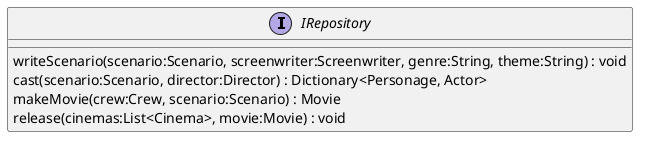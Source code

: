 @startuml
interface IRepository {
    writeScenario(scenario:Scenario, screenwriter:Screenwriter, genre:String, theme:String) : void
    cast(scenario:Scenario, director:Director) : Dictionary<Personage, Actor>
    makeMovie(crew:Crew, scenario:Scenario) : Movie
    release(cinemas:List<Cinema>, movie:Movie) : void
}
@enduml
